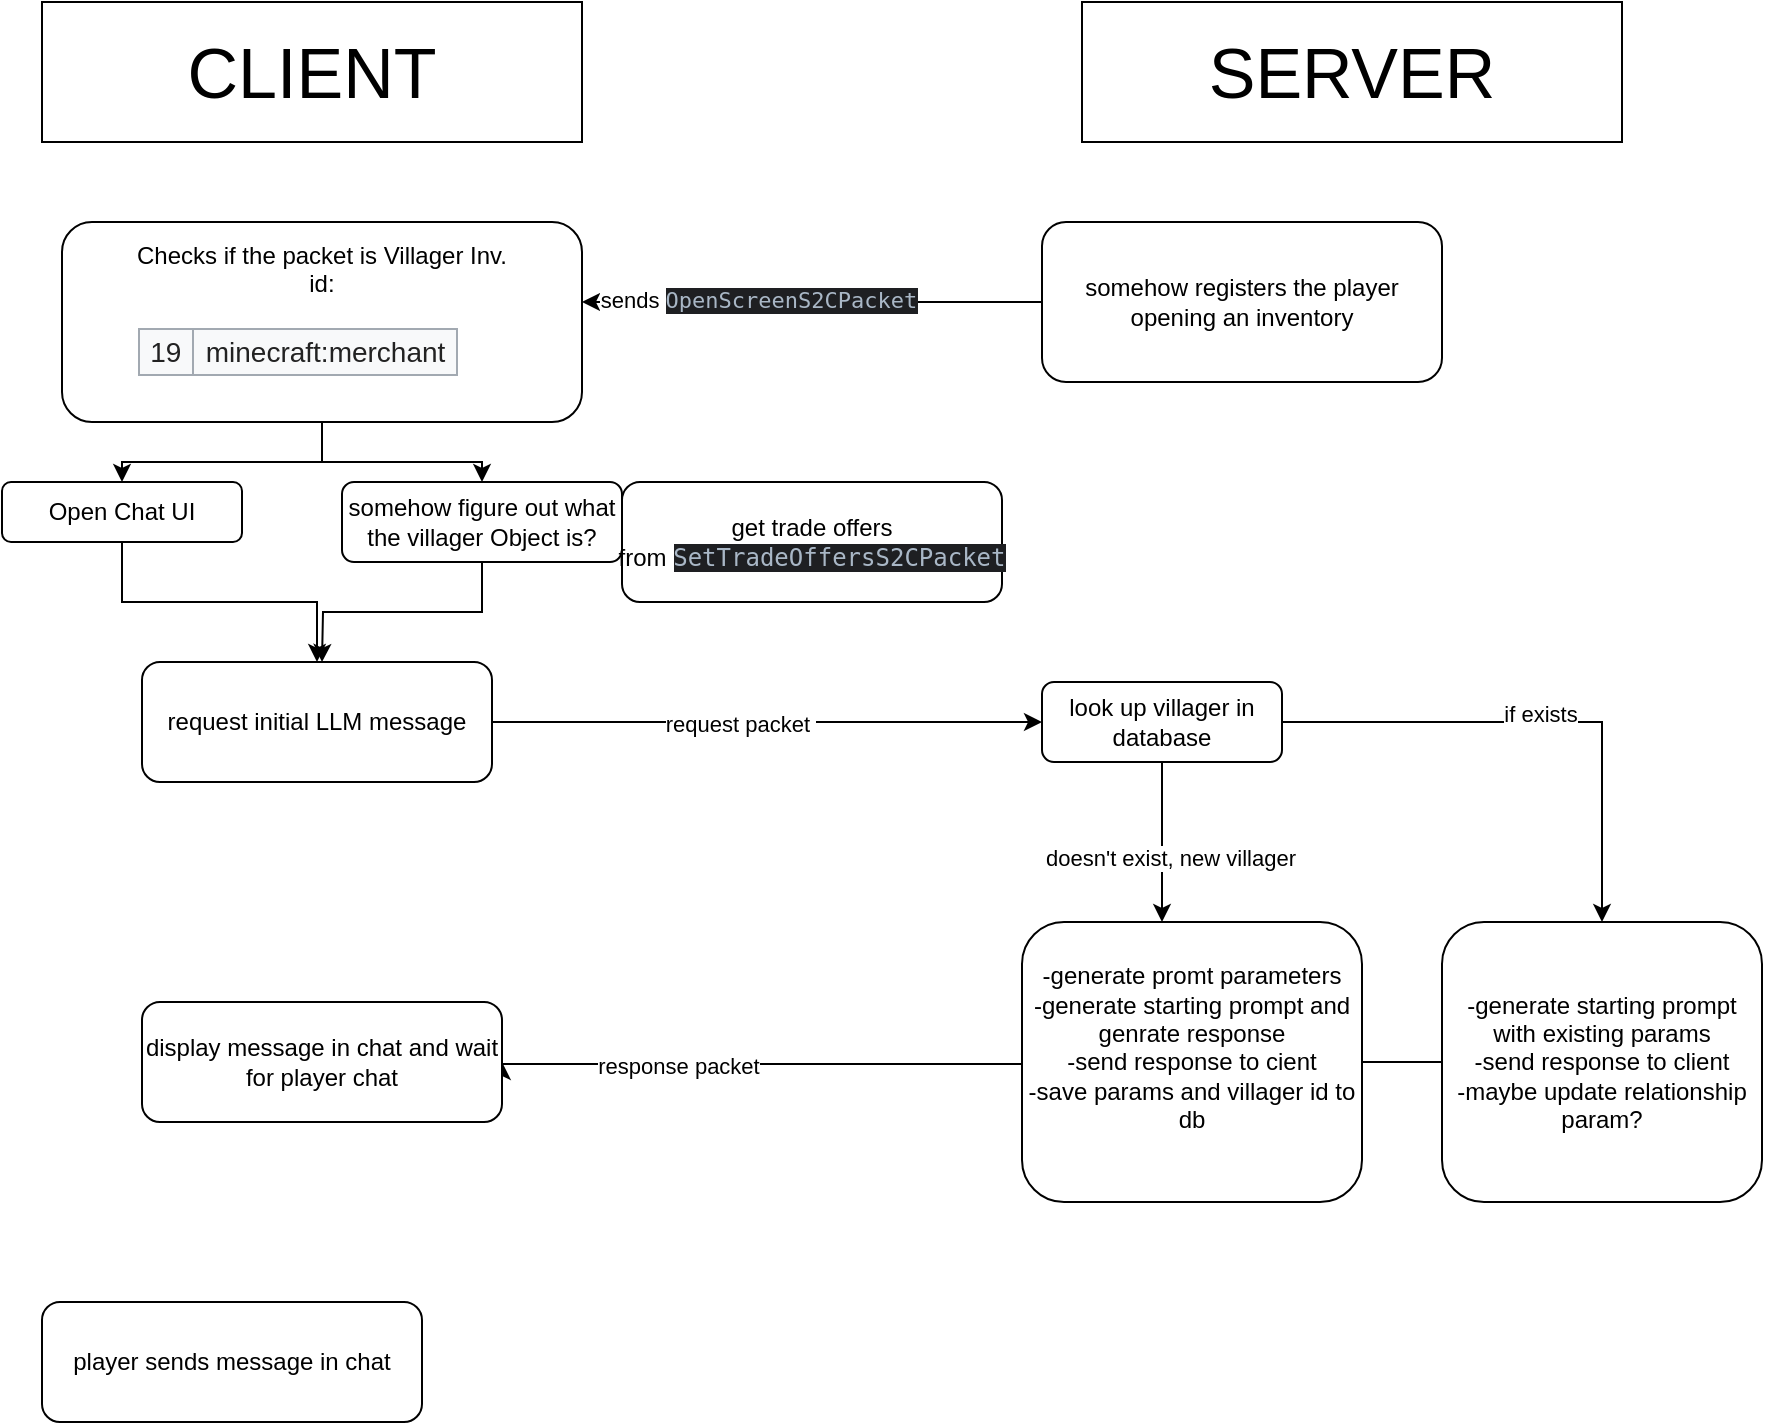 <mxfile version="24.2.0" type="github">
  <diagram name="Seite-1" id="Se5GoBDr75xGsUrsnyKY">
    <mxGraphModel dx="1434" dy="794" grid="1" gridSize="10" guides="1" tooltips="1" connect="1" arrows="1" fold="1" page="1" pageScale="1" pageWidth="900" pageHeight="1600" math="0" shadow="0">
      <root>
        <mxCell id="0" />
        <mxCell id="1" parent="0" />
        <mxCell id="1DP0YrRp1GodrxpCtc5e-1" value="CLIENT" style="rounded=0;whiteSpace=wrap;html=1;fontSize=35;" parent="1" vertex="1">
          <mxGeometry x="30" y="10" width="270" height="70" as="geometry" />
        </mxCell>
        <mxCell id="jwbwDTE_0DO5R2KummH2-2" value="SERVER" style="rounded=0;whiteSpace=wrap;html=1;fontSize=35;" vertex="1" parent="1">
          <mxGeometry x="550" y="10" width="270" height="70" as="geometry" />
        </mxCell>
        <mxCell id="jwbwDTE_0DO5R2KummH2-5" style="edgeStyle=orthogonalEdgeStyle;rounded=0;orthogonalLoop=1;jettySize=auto;html=1;" edge="1" parent="1" source="jwbwDTE_0DO5R2KummH2-4">
          <mxGeometry relative="1" as="geometry">
            <mxPoint x="300" y="160" as="targetPoint" />
          </mxGeometry>
        </mxCell>
        <mxCell id="jwbwDTE_0DO5R2KummH2-6" value="sends&amp;nbsp;&lt;span style=&quot;font-family: &amp;quot;JetBrains Mono Medium&amp;quot;, monospace; background-color: rgb(30, 31, 34); color: rgb(169, 183, 198);&quot;&gt;OpenScreenS2CPacket&lt;/span&gt;" style="edgeLabel;html=1;align=center;verticalAlign=middle;resizable=0;points=[];" vertex="1" connectable="0" parent="jwbwDTE_0DO5R2KummH2-5">
          <mxGeometry x="0.241" y="-2" relative="1" as="geometry">
            <mxPoint as="offset" />
          </mxGeometry>
        </mxCell>
        <mxCell id="jwbwDTE_0DO5R2KummH2-4" value="somehow registers the player opening an inventory" style="rounded=1;whiteSpace=wrap;html=1;" vertex="1" parent="1">
          <mxGeometry x="530" y="120" width="200" height="80" as="geometry" />
        </mxCell>
        <mxCell id="jwbwDTE_0DO5R2KummH2-8" style="edgeStyle=orthogonalEdgeStyle;rounded=0;orthogonalLoop=1;jettySize=auto;html=1;entryX=0.5;entryY=0;entryDx=0;entryDy=0;" edge="1" parent="1" source="jwbwDTE_0DO5R2KummH2-7" target="jwbwDTE_0DO5R2KummH2-9">
          <mxGeometry relative="1" as="geometry">
            <mxPoint x="170" y="270" as="targetPoint" />
          </mxGeometry>
        </mxCell>
        <mxCell id="jwbwDTE_0DO5R2KummH2-12" style="edgeStyle=orthogonalEdgeStyle;rounded=0;orthogonalLoop=1;jettySize=auto;html=1;exitX=0.5;exitY=1;exitDx=0;exitDy=0;entryX=0.5;entryY=0;entryDx=0;entryDy=0;" edge="1" parent="1" source="jwbwDTE_0DO5R2KummH2-7" target="jwbwDTE_0DO5R2KummH2-11">
          <mxGeometry relative="1" as="geometry" />
        </mxCell>
        <mxCell id="jwbwDTE_0DO5R2KummH2-7" value="Checks if the packet is Villager Inv.&lt;div&gt;id:&lt;/div&gt;&lt;table style=&quot;font-size: 14px; background-color: rgb(248, 249, 250); color: rgb(34, 34, 34); margin: 1em 0px; border: 1px solid rgb(162, 169, 177); border-collapse: collapse; font-family: sans-serif; text-align: start;&quot; class=&quot;wikitable&quot;&gt;&lt;tbody&gt;&lt;tr&gt;&lt;td style=&quot;border: 1px solid rgb(162, 169, 177); padding: 0.2em 0.4em;&quot;&gt;19&lt;/td&gt;&lt;td style=&quot;border: 1px solid rgb(162, 169, 177); padding: 0.2em 0.4em;&quot;&gt;minecraft:merchant&lt;/td&gt;&lt;/tr&gt;&lt;/tbody&gt;&lt;/table&gt;" style="rounded=1;whiteSpace=wrap;html=1;" vertex="1" parent="1">
          <mxGeometry x="40" y="120" width="260" height="100" as="geometry" />
        </mxCell>
        <mxCell id="jwbwDTE_0DO5R2KummH2-15" style="edgeStyle=orthogonalEdgeStyle;rounded=0;orthogonalLoop=1;jettySize=auto;html=1;exitX=0.5;exitY=1;exitDx=0;exitDy=0;" edge="1" parent="1" source="jwbwDTE_0DO5R2KummH2-9" target="jwbwDTE_0DO5R2KummH2-14">
          <mxGeometry relative="1" as="geometry" />
        </mxCell>
        <mxCell id="jwbwDTE_0DO5R2KummH2-9" value="Open Chat UI" style="rounded=1;whiteSpace=wrap;html=1;" vertex="1" parent="1">
          <mxGeometry x="10" y="250" width="120" height="30" as="geometry" />
        </mxCell>
        <mxCell id="jwbwDTE_0DO5R2KummH2-16" style="edgeStyle=orthogonalEdgeStyle;rounded=0;orthogonalLoop=1;jettySize=auto;html=1;exitX=0.5;exitY=1;exitDx=0;exitDy=0;" edge="1" parent="1" source="jwbwDTE_0DO5R2KummH2-11">
          <mxGeometry relative="1" as="geometry">
            <mxPoint x="170" y="340" as="targetPoint" />
          </mxGeometry>
        </mxCell>
        <mxCell id="jwbwDTE_0DO5R2KummH2-11" value="somehow figure out what the villager Object is?" style="rounded=1;whiteSpace=wrap;html=1;" vertex="1" parent="1">
          <mxGeometry x="180" y="250" width="140" height="40" as="geometry" />
        </mxCell>
        <mxCell id="jwbwDTE_0DO5R2KummH2-17" style="edgeStyle=orthogonalEdgeStyle;rounded=0;orthogonalLoop=1;jettySize=auto;html=1;exitX=1;exitY=0.5;exitDx=0;exitDy=0;" edge="1" parent="1" source="jwbwDTE_0DO5R2KummH2-14">
          <mxGeometry relative="1" as="geometry">
            <mxPoint x="530" y="370" as="targetPoint" />
          </mxGeometry>
        </mxCell>
        <mxCell id="jwbwDTE_0DO5R2KummH2-18" value="request packet&amp;nbsp;" style="edgeLabel;html=1;align=center;verticalAlign=middle;resizable=0;points=[];" vertex="1" connectable="0" parent="jwbwDTE_0DO5R2KummH2-17">
          <mxGeometry x="-0.1" y="-1" relative="1" as="geometry">
            <mxPoint as="offset" />
          </mxGeometry>
        </mxCell>
        <mxCell id="jwbwDTE_0DO5R2KummH2-14" value="request initial LLM message" style="rounded=1;whiteSpace=wrap;html=1;" vertex="1" parent="1">
          <mxGeometry x="80" y="340" width="175" height="60" as="geometry" />
        </mxCell>
        <mxCell id="jwbwDTE_0DO5R2KummH2-20" style="edgeStyle=orthogonalEdgeStyle;rounded=0;orthogonalLoop=1;jettySize=auto;html=1;exitX=1;exitY=0.5;exitDx=0;exitDy=0;entryX=0.5;entryY=0;entryDx=0;entryDy=0;" edge="1" parent="1" source="jwbwDTE_0DO5R2KummH2-19" target="jwbwDTE_0DO5R2KummH2-22">
          <mxGeometry relative="1" as="geometry">
            <mxPoint x="800" y="410" as="targetPoint" />
          </mxGeometry>
        </mxCell>
        <mxCell id="jwbwDTE_0DO5R2KummH2-21" value="if exists" style="edgeLabel;html=1;align=center;verticalAlign=middle;resizable=0;points=[];" vertex="1" connectable="0" parent="jwbwDTE_0DO5R2KummH2-20">
          <mxGeometry x="-0.013" y="4" relative="1" as="geometry">
            <mxPoint as="offset" />
          </mxGeometry>
        </mxCell>
        <mxCell id="jwbwDTE_0DO5R2KummH2-23" style="edgeStyle=orthogonalEdgeStyle;rounded=0;orthogonalLoop=1;jettySize=auto;html=1;exitX=0.5;exitY=1;exitDx=0;exitDy=0;" edge="1" parent="1" source="jwbwDTE_0DO5R2KummH2-19">
          <mxGeometry relative="1" as="geometry">
            <mxPoint x="590" y="470" as="targetPoint" />
          </mxGeometry>
        </mxCell>
        <mxCell id="jwbwDTE_0DO5R2KummH2-24" value="doesn&#39;t exist, new villager" style="edgeLabel;html=1;align=center;verticalAlign=middle;resizable=0;points=[];" vertex="1" connectable="0" parent="jwbwDTE_0DO5R2KummH2-23">
          <mxGeometry x="0.204" y="3" relative="1" as="geometry">
            <mxPoint as="offset" />
          </mxGeometry>
        </mxCell>
        <mxCell id="jwbwDTE_0DO5R2KummH2-19" value="look up villager in database" style="rounded=1;whiteSpace=wrap;html=1;" vertex="1" parent="1">
          <mxGeometry x="530" y="350" width="120" height="40" as="geometry" />
        </mxCell>
        <mxCell id="jwbwDTE_0DO5R2KummH2-26" style="edgeStyle=orthogonalEdgeStyle;rounded=0;orthogonalLoop=1;jettySize=auto;html=1;" edge="1" parent="1" source="jwbwDTE_0DO5R2KummH2-22">
          <mxGeometry relative="1" as="geometry">
            <mxPoint x="260" y="540" as="targetPoint" />
            <Array as="points">
              <mxPoint x="545" y="540" />
              <mxPoint x="545" y="541" />
            </Array>
          </mxGeometry>
        </mxCell>
        <mxCell id="jwbwDTE_0DO5R2KummH2-27" value="response packet" style="edgeLabel;html=1;align=center;verticalAlign=middle;resizable=0;points=[];" vertex="1" connectable="0" parent="jwbwDTE_0DO5R2KummH2-26">
          <mxGeometry x="0.625" y="1" relative="1" as="geometry">
            <mxPoint as="offset" />
          </mxGeometry>
        </mxCell>
        <mxCell id="jwbwDTE_0DO5R2KummH2-22" value="-generate starting prompt with existing params&lt;div&gt;-send response to client&lt;/div&gt;&lt;div&gt;-maybe update relationship param?&lt;/div&gt;" style="rounded=1;whiteSpace=wrap;html=1;" vertex="1" parent="1">
          <mxGeometry x="730" y="470" width="160" height="140" as="geometry" />
        </mxCell>
        <mxCell id="jwbwDTE_0DO5R2KummH2-25" value="-generate promt parameters&lt;div&gt;-generate starting prompt and genrate response&lt;/div&gt;&lt;div&gt;-send response to cient&lt;/div&gt;&lt;div&gt;-save params and villager id to db&lt;/div&gt;&lt;div&gt;&lt;div&gt;&lt;br&gt;&lt;/div&gt;&lt;/div&gt;" style="rounded=1;whiteSpace=wrap;html=1;" vertex="1" parent="1">
          <mxGeometry x="520" y="470" width="170" height="140" as="geometry" />
        </mxCell>
        <mxCell id="jwbwDTE_0DO5R2KummH2-28" value="display message in chat and wait for player chat" style="rounded=1;whiteSpace=wrap;html=1;" vertex="1" parent="1">
          <mxGeometry x="80" y="510" width="180" height="60" as="geometry" />
        </mxCell>
        <mxCell id="jwbwDTE_0DO5R2KummH2-29" value="player sends message in chat" style="rounded=1;whiteSpace=wrap;html=1;" vertex="1" parent="1">
          <mxGeometry x="30" y="660" width="190" height="60" as="geometry" />
        </mxCell>
        <mxCell id="jwbwDTE_0DO5R2KummH2-30" value="get trade offers from&amp;nbsp;&lt;span style=&quot;font-family: &amp;quot;JetBrains Mono Medium&amp;quot;, monospace; background-color: rgb(30, 31, 34); color: rgb(169, 183, 198);&quot;&gt;SetTradeOffersS2CPacket&lt;/span&gt;" style="rounded=1;whiteSpace=wrap;html=1;" vertex="1" parent="1">
          <mxGeometry x="320" y="250" width="190" height="60" as="geometry" />
        </mxCell>
      </root>
    </mxGraphModel>
  </diagram>
</mxfile>
